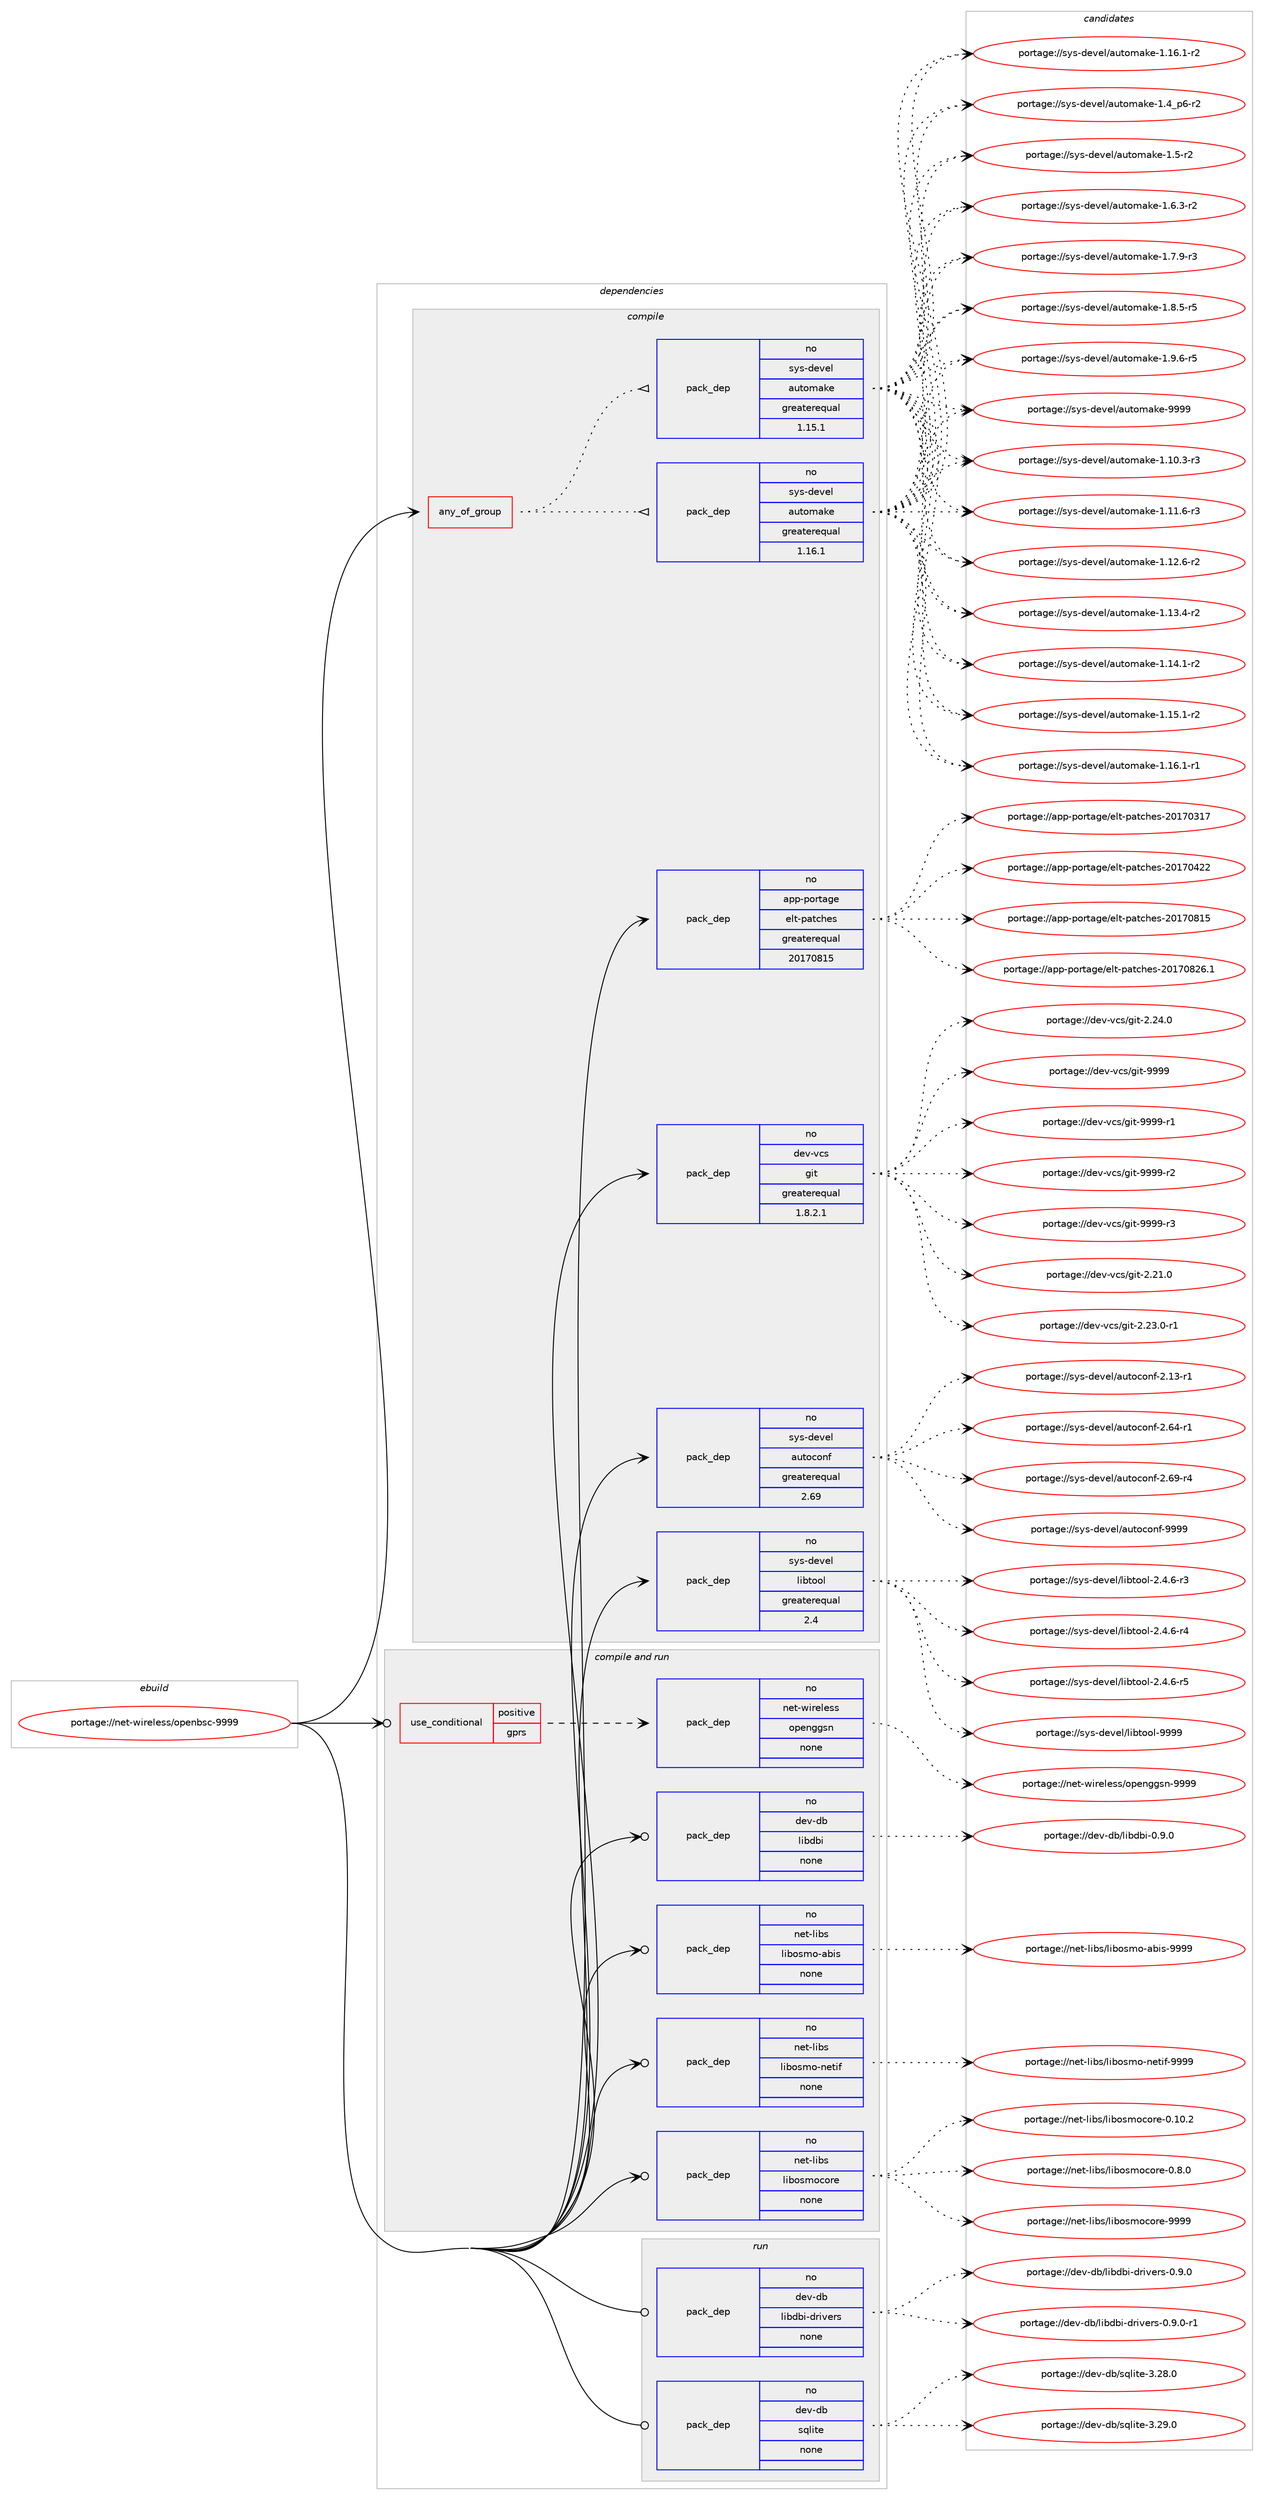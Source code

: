 digraph prolog {

# *************
# Graph options
# *************

newrank=true;
concentrate=true;
compound=true;
graph [rankdir=LR,fontname=Helvetica,fontsize=10,ranksep=1.5];#, ranksep=2.5, nodesep=0.2];
edge  [arrowhead=vee];
node  [fontname=Helvetica,fontsize=10];

# **********
# The ebuild
# **********

subgraph cluster_leftcol {
color=gray;
rank=same;
label=<<i>ebuild</i>>;
id [label="portage://net-wireless/openbsc-9999", color=red, width=4, href="../net-wireless/openbsc-9999.svg"];
}

# ****************
# The dependencies
# ****************

subgraph cluster_midcol {
color=gray;
label=<<i>dependencies</i>>;
subgraph cluster_compile {
fillcolor="#eeeeee";
style=filled;
label=<<i>compile</i>>;
subgraph any6212 {
dependency378309 [label=<<TABLE BORDER="0" CELLBORDER="1" CELLSPACING="0" CELLPADDING="4"><TR><TD CELLPADDING="10">any_of_group</TD></TR></TABLE>>, shape=none, color=red];subgraph pack277201 {
dependency378310 [label=<<TABLE BORDER="0" CELLBORDER="1" CELLSPACING="0" CELLPADDING="4" WIDTH="220"><TR><TD ROWSPAN="6" CELLPADDING="30">pack_dep</TD></TR><TR><TD WIDTH="110">no</TD></TR><TR><TD>sys-devel</TD></TR><TR><TD>automake</TD></TR><TR><TD>greaterequal</TD></TR><TR><TD>1.16.1</TD></TR></TABLE>>, shape=none, color=blue];
}
dependency378309:e -> dependency378310:w [weight=20,style="dotted",arrowhead="oinv"];
subgraph pack277202 {
dependency378311 [label=<<TABLE BORDER="0" CELLBORDER="1" CELLSPACING="0" CELLPADDING="4" WIDTH="220"><TR><TD ROWSPAN="6" CELLPADDING="30">pack_dep</TD></TR><TR><TD WIDTH="110">no</TD></TR><TR><TD>sys-devel</TD></TR><TR><TD>automake</TD></TR><TR><TD>greaterequal</TD></TR><TR><TD>1.15.1</TD></TR></TABLE>>, shape=none, color=blue];
}
dependency378309:e -> dependency378311:w [weight=20,style="dotted",arrowhead="oinv"];
}
id:e -> dependency378309:w [weight=20,style="solid",arrowhead="vee"];
subgraph pack277203 {
dependency378312 [label=<<TABLE BORDER="0" CELLBORDER="1" CELLSPACING="0" CELLPADDING="4" WIDTH="220"><TR><TD ROWSPAN="6" CELLPADDING="30">pack_dep</TD></TR><TR><TD WIDTH="110">no</TD></TR><TR><TD>app-portage</TD></TR><TR><TD>elt-patches</TD></TR><TR><TD>greaterequal</TD></TR><TR><TD>20170815</TD></TR></TABLE>>, shape=none, color=blue];
}
id:e -> dependency378312:w [weight=20,style="solid",arrowhead="vee"];
subgraph pack277204 {
dependency378313 [label=<<TABLE BORDER="0" CELLBORDER="1" CELLSPACING="0" CELLPADDING="4" WIDTH="220"><TR><TD ROWSPAN="6" CELLPADDING="30">pack_dep</TD></TR><TR><TD WIDTH="110">no</TD></TR><TR><TD>dev-vcs</TD></TR><TR><TD>git</TD></TR><TR><TD>greaterequal</TD></TR><TR><TD>1.8.2.1</TD></TR></TABLE>>, shape=none, color=blue];
}
id:e -> dependency378313:w [weight=20,style="solid",arrowhead="vee"];
subgraph pack277205 {
dependency378314 [label=<<TABLE BORDER="0" CELLBORDER="1" CELLSPACING="0" CELLPADDING="4" WIDTH="220"><TR><TD ROWSPAN="6" CELLPADDING="30">pack_dep</TD></TR><TR><TD WIDTH="110">no</TD></TR><TR><TD>sys-devel</TD></TR><TR><TD>autoconf</TD></TR><TR><TD>greaterequal</TD></TR><TR><TD>2.69</TD></TR></TABLE>>, shape=none, color=blue];
}
id:e -> dependency378314:w [weight=20,style="solid",arrowhead="vee"];
subgraph pack277206 {
dependency378315 [label=<<TABLE BORDER="0" CELLBORDER="1" CELLSPACING="0" CELLPADDING="4" WIDTH="220"><TR><TD ROWSPAN="6" CELLPADDING="30">pack_dep</TD></TR><TR><TD WIDTH="110">no</TD></TR><TR><TD>sys-devel</TD></TR><TR><TD>libtool</TD></TR><TR><TD>greaterequal</TD></TR><TR><TD>2.4</TD></TR></TABLE>>, shape=none, color=blue];
}
id:e -> dependency378315:w [weight=20,style="solid",arrowhead="vee"];
}
subgraph cluster_compileandrun {
fillcolor="#eeeeee";
style=filled;
label=<<i>compile and run</i>>;
subgraph cond94693 {
dependency378316 [label=<<TABLE BORDER="0" CELLBORDER="1" CELLSPACING="0" CELLPADDING="4"><TR><TD ROWSPAN="3" CELLPADDING="10">use_conditional</TD></TR><TR><TD>positive</TD></TR><TR><TD>gprs</TD></TR></TABLE>>, shape=none, color=red];
subgraph pack277207 {
dependency378317 [label=<<TABLE BORDER="0" CELLBORDER="1" CELLSPACING="0" CELLPADDING="4" WIDTH="220"><TR><TD ROWSPAN="6" CELLPADDING="30">pack_dep</TD></TR><TR><TD WIDTH="110">no</TD></TR><TR><TD>net-wireless</TD></TR><TR><TD>openggsn</TD></TR><TR><TD>none</TD></TR><TR><TD></TD></TR></TABLE>>, shape=none, color=blue];
}
dependency378316:e -> dependency378317:w [weight=20,style="dashed",arrowhead="vee"];
}
id:e -> dependency378316:w [weight=20,style="solid",arrowhead="odotvee"];
subgraph pack277208 {
dependency378318 [label=<<TABLE BORDER="0" CELLBORDER="1" CELLSPACING="0" CELLPADDING="4" WIDTH="220"><TR><TD ROWSPAN="6" CELLPADDING="30">pack_dep</TD></TR><TR><TD WIDTH="110">no</TD></TR><TR><TD>dev-db</TD></TR><TR><TD>libdbi</TD></TR><TR><TD>none</TD></TR><TR><TD></TD></TR></TABLE>>, shape=none, color=blue];
}
id:e -> dependency378318:w [weight=20,style="solid",arrowhead="odotvee"];
subgraph pack277209 {
dependency378319 [label=<<TABLE BORDER="0" CELLBORDER="1" CELLSPACING="0" CELLPADDING="4" WIDTH="220"><TR><TD ROWSPAN="6" CELLPADDING="30">pack_dep</TD></TR><TR><TD WIDTH="110">no</TD></TR><TR><TD>net-libs</TD></TR><TR><TD>libosmo-abis</TD></TR><TR><TD>none</TD></TR><TR><TD></TD></TR></TABLE>>, shape=none, color=blue];
}
id:e -> dependency378319:w [weight=20,style="solid",arrowhead="odotvee"];
subgraph pack277210 {
dependency378320 [label=<<TABLE BORDER="0" CELLBORDER="1" CELLSPACING="0" CELLPADDING="4" WIDTH="220"><TR><TD ROWSPAN="6" CELLPADDING="30">pack_dep</TD></TR><TR><TD WIDTH="110">no</TD></TR><TR><TD>net-libs</TD></TR><TR><TD>libosmo-netif</TD></TR><TR><TD>none</TD></TR><TR><TD></TD></TR></TABLE>>, shape=none, color=blue];
}
id:e -> dependency378320:w [weight=20,style="solid",arrowhead="odotvee"];
subgraph pack277211 {
dependency378321 [label=<<TABLE BORDER="0" CELLBORDER="1" CELLSPACING="0" CELLPADDING="4" WIDTH="220"><TR><TD ROWSPAN="6" CELLPADDING="30">pack_dep</TD></TR><TR><TD WIDTH="110">no</TD></TR><TR><TD>net-libs</TD></TR><TR><TD>libosmocore</TD></TR><TR><TD>none</TD></TR><TR><TD></TD></TR></TABLE>>, shape=none, color=blue];
}
id:e -> dependency378321:w [weight=20,style="solid",arrowhead="odotvee"];
}
subgraph cluster_run {
fillcolor="#eeeeee";
style=filled;
label=<<i>run</i>>;
subgraph pack277212 {
dependency378322 [label=<<TABLE BORDER="0" CELLBORDER="1" CELLSPACING="0" CELLPADDING="4" WIDTH="220"><TR><TD ROWSPAN="6" CELLPADDING="30">pack_dep</TD></TR><TR><TD WIDTH="110">no</TD></TR><TR><TD>dev-db</TD></TR><TR><TD>libdbi-drivers</TD></TR><TR><TD>none</TD></TR><TR><TD></TD></TR></TABLE>>, shape=none, color=blue];
}
id:e -> dependency378322:w [weight=20,style="solid",arrowhead="odot"];
subgraph pack277213 {
dependency378323 [label=<<TABLE BORDER="0" CELLBORDER="1" CELLSPACING="0" CELLPADDING="4" WIDTH="220"><TR><TD ROWSPAN="6" CELLPADDING="30">pack_dep</TD></TR><TR><TD WIDTH="110">no</TD></TR><TR><TD>dev-db</TD></TR><TR><TD>sqlite</TD></TR><TR><TD>none</TD></TR><TR><TD></TD></TR></TABLE>>, shape=none, color=blue];
}
id:e -> dependency378323:w [weight=20,style="solid",arrowhead="odot"];
}
}

# **************
# The candidates
# **************

subgraph cluster_choices {
rank=same;
color=gray;
label=<<i>candidates</i>>;

subgraph choice277201 {
color=black;
nodesep=1;
choiceportage11512111545100101118101108479711711611110997107101454946494846514511451 [label="portage://sys-devel/automake-1.10.3-r3", color=red, width=4,href="../sys-devel/automake-1.10.3-r3.svg"];
choiceportage11512111545100101118101108479711711611110997107101454946494946544511451 [label="portage://sys-devel/automake-1.11.6-r3", color=red, width=4,href="../sys-devel/automake-1.11.6-r3.svg"];
choiceportage11512111545100101118101108479711711611110997107101454946495046544511450 [label="portage://sys-devel/automake-1.12.6-r2", color=red, width=4,href="../sys-devel/automake-1.12.6-r2.svg"];
choiceportage11512111545100101118101108479711711611110997107101454946495146524511450 [label="portage://sys-devel/automake-1.13.4-r2", color=red, width=4,href="../sys-devel/automake-1.13.4-r2.svg"];
choiceportage11512111545100101118101108479711711611110997107101454946495246494511450 [label="portage://sys-devel/automake-1.14.1-r2", color=red, width=4,href="../sys-devel/automake-1.14.1-r2.svg"];
choiceportage11512111545100101118101108479711711611110997107101454946495346494511450 [label="portage://sys-devel/automake-1.15.1-r2", color=red, width=4,href="../sys-devel/automake-1.15.1-r2.svg"];
choiceportage11512111545100101118101108479711711611110997107101454946495446494511449 [label="portage://sys-devel/automake-1.16.1-r1", color=red, width=4,href="../sys-devel/automake-1.16.1-r1.svg"];
choiceportage11512111545100101118101108479711711611110997107101454946495446494511450 [label="portage://sys-devel/automake-1.16.1-r2", color=red, width=4,href="../sys-devel/automake-1.16.1-r2.svg"];
choiceportage115121115451001011181011084797117116111109971071014549465295112544511450 [label="portage://sys-devel/automake-1.4_p6-r2", color=red, width=4,href="../sys-devel/automake-1.4_p6-r2.svg"];
choiceportage11512111545100101118101108479711711611110997107101454946534511450 [label="portage://sys-devel/automake-1.5-r2", color=red, width=4,href="../sys-devel/automake-1.5-r2.svg"];
choiceportage115121115451001011181011084797117116111109971071014549465446514511450 [label="portage://sys-devel/automake-1.6.3-r2", color=red, width=4,href="../sys-devel/automake-1.6.3-r2.svg"];
choiceportage115121115451001011181011084797117116111109971071014549465546574511451 [label="portage://sys-devel/automake-1.7.9-r3", color=red, width=4,href="../sys-devel/automake-1.7.9-r3.svg"];
choiceportage115121115451001011181011084797117116111109971071014549465646534511453 [label="portage://sys-devel/automake-1.8.5-r5", color=red, width=4,href="../sys-devel/automake-1.8.5-r5.svg"];
choiceportage115121115451001011181011084797117116111109971071014549465746544511453 [label="portage://sys-devel/automake-1.9.6-r5", color=red, width=4,href="../sys-devel/automake-1.9.6-r5.svg"];
choiceportage115121115451001011181011084797117116111109971071014557575757 [label="portage://sys-devel/automake-9999", color=red, width=4,href="../sys-devel/automake-9999.svg"];
dependency378310:e -> choiceportage11512111545100101118101108479711711611110997107101454946494846514511451:w [style=dotted,weight="100"];
dependency378310:e -> choiceportage11512111545100101118101108479711711611110997107101454946494946544511451:w [style=dotted,weight="100"];
dependency378310:e -> choiceportage11512111545100101118101108479711711611110997107101454946495046544511450:w [style=dotted,weight="100"];
dependency378310:e -> choiceportage11512111545100101118101108479711711611110997107101454946495146524511450:w [style=dotted,weight="100"];
dependency378310:e -> choiceportage11512111545100101118101108479711711611110997107101454946495246494511450:w [style=dotted,weight="100"];
dependency378310:e -> choiceportage11512111545100101118101108479711711611110997107101454946495346494511450:w [style=dotted,weight="100"];
dependency378310:e -> choiceportage11512111545100101118101108479711711611110997107101454946495446494511449:w [style=dotted,weight="100"];
dependency378310:e -> choiceportage11512111545100101118101108479711711611110997107101454946495446494511450:w [style=dotted,weight="100"];
dependency378310:e -> choiceportage115121115451001011181011084797117116111109971071014549465295112544511450:w [style=dotted,weight="100"];
dependency378310:e -> choiceportage11512111545100101118101108479711711611110997107101454946534511450:w [style=dotted,weight="100"];
dependency378310:e -> choiceportage115121115451001011181011084797117116111109971071014549465446514511450:w [style=dotted,weight="100"];
dependency378310:e -> choiceportage115121115451001011181011084797117116111109971071014549465546574511451:w [style=dotted,weight="100"];
dependency378310:e -> choiceportage115121115451001011181011084797117116111109971071014549465646534511453:w [style=dotted,weight="100"];
dependency378310:e -> choiceportage115121115451001011181011084797117116111109971071014549465746544511453:w [style=dotted,weight="100"];
dependency378310:e -> choiceportage115121115451001011181011084797117116111109971071014557575757:w [style=dotted,weight="100"];
}
subgraph choice277202 {
color=black;
nodesep=1;
choiceportage11512111545100101118101108479711711611110997107101454946494846514511451 [label="portage://sys-devel/automake-1.10.3-r3", color=red, width=4,href="../sys-devel/automake-1.10.3-r3.svg"];
choiceportage11512111545100101118101108479711711611110997107101454946494946544511451 [label="portage://sys-devel/automake-1.11.6-r3", color=red, width=4,href="../sys-devel/automake-1.11.6-r3.svg"];
choiceportage11512111545100101118101108479711711611110997107101454946495046544511450 [label="portage://sys-devel/automake-1.12.6-r2", color=red, width=4,href="../sys-devel/automake-1.12.6-r2.svg"];
choiceportage11512111545100101118101108479711711611110997107101454946495146524511450 [label="portage://sys-devel/automake-1.13.4-r2", color=red, width=4,href="../sys-devel/automake-1.13.4-r2.svg"];
choiceportage11512111545100101118101108479711711611110997107101454946495246494511450 [label="portage://sys-devel/automake-1.14.1-r2", color=red, width=4,href="../sys-devel/automake-1.14.1-r2.svg"];
choiceportage11512111545100101118101108479711711611110997107101454946495346494511450 [label="portage://sys-devel/automake-1.15.1-r2", color=red, width=4,href="../sys-devel/automake-1.15.1-r2.svg"];
choiceportage11512111545100101118101108479711711611110997107101454946495446494511449 [label="portage://sys-devel/automake-1.16.1-r1", color=red, width=4,href="../sys-devel/automake-1.16.1-r1.svg"];
choiceportage11512111545100101118101108479711711611110997107101454946495446494511450 [label="portage://sys-devel/automake-1.16.1-r2", color=red, width=4,href="../sys-devel/automake-1.16.1-r2.svg"];
choiceportage115121115451001011181011084797117116111109971071014549465295112544511450 [label="portage://sys-devel/automake-1.4_p6-r2", color=red, width=4,href="../sys-devel/automake-1.4_p6-r2.svg"];
choiceportage11512111545100101118101108479711711611110997107101454946534511450 [label="portage://sys-devel/automake-1.5-r2", color=red, width=4,href="../sys-devel/automake-1.5-r2.svg"];
choiceportage115121115451001011181011084797117116111109971071014549465446514511450 [label="portage://sys-devel/automake-1.6.3-r2", color=red, width=4,href="../sys-devel/automake-1.6.3-r2.svg"];
choiceportage115121115451001011181011084797117116111109971071014549465546574511451 [label="portage://sys-devel/automake-1.7.9-r3", color=red, width=4,href="../sys-devel/automake-1.7.9-r3.svg"];
choiceportage115121115451001011181011084797117116111109971071014549465646534511453 [label="portage://sys-devel/automake-1.8.5-r5", color=red, width=4,href="../sys-devel/automake-1.8.5-r5.svg"];
choiceportage115121115451001011181011084797117116111109971071014549465746544511453 [label="portage://sys-devel/automake-1.9.6-r5", color=red, width=4,href="../sys-devel/automake-1.9.6-r5.svg"];
choiceportage115121115451001011181011084797117116111109971071014557575757 [label="portage://sys-devel/automake-9999", color=red, width=4,href="../sys-devel/automake-9999.svg"];
dependency378311:e -> choiceportage11512111545100101118101108479711711611110997107101454946494846514511451:w [style=dotted,weight="100"];
dependency378311:e -> choiceportage11512111545100101118101108479711711611110997107101454946494946544511451:w [style=dotted,weight="100"];
dependency378311:e -> choiceportage11512111545100101118101108479711711611110997107101454946495046544511450:w [style=dotted,weight="100"];
dependency378311:e -> choiceportage11512111545100101118101108479711711611110997107101454946495146524511450:w [style=dotted,weight="100"];
dependency378311:e -> choiceportage11512111545100101118101108479711711611110997107101454946495246494511450:w [style=dotted,weight="100"];
dependency378311:e -> choiceportage11512111545100101118101108479711711611110997107101454946495346494511450:w [style=dotted,weight="100"];
dependency378311:e -> choiceportage11512111545100101118101108479711711611110997107101454946495446494511449:w [style=dotted,weight="100"];
dependency378311:e -> choiceportage11512111545100101118101108479711711611110997107101454946495446494511450:w [style=dotted,weight="100"];
dependency378311:e -> choiceportage115121115451001011181011084797117116111109971071014549465295112544511450:w [style=dotted,weight="100"];
dependency378311:e -> choiceportage11512111545100101118101108479711711611110997107101454946534511450:w [style=dotted,weight="100"];
dependency378311:e -> choiceportage115121115451001011181011084797117116111109971071014549465446514511450:w [style=dotted,weight="100"];
dependency378311:e -> choiceportage115121115451001011181011084797117116111109971071014549465546574511451:w [style=dotted,weight="100"];
dependency378311:e -> choiceportage115121115451001011181011084797117116111109971071014549465646534511453:w [style=dotted,weight="100"];
dependency378311:e -> choiceportage115121115451001011181011084797117116111109971071014549465746544511453:w [style=dotted,weight="100"];
dependency378311:e -> choiceportage115121115451001011181011084797117116111109971071014557575757:w [style=dotted,weight="100"];
}
subgraph choice277203 {
color=black;
nodesep=1;
choiceportage97112112451121111141169710310147101108116451129711699104101115455048495548514955 [label="portage://app-portage/elt-patches-20170317", color=red, width=4,href="../app-portage/elt-patches-20170317.svg"];
choiceportage97112112451121111141169710310147101108116451129711699104101115455048495548525050 [label="portage://app-portage/elt-patches-20170422", color=red, width=4,href="../app-portage/elt-patches-20170422.svg"];
choiceportage97112112451121111141169710310147101108116451129711699104101115455048495548564953 [label="portage://app-portage/elt-patches-20170815", color=red, width=4,href="../app-portage/elt-patches-20170815.svg"];
choiceportage971121124511211111411697103101471011081164511297116991041011154550484955485650544649 [label="portage://app-portage/elt-patches-20170826.1", color=red, width=4,href="../app-portage/elt-patches-20170826.1.svg"];
dependency378312:e -> choiceportage97112112451121111141169710310147101108116451129711699104101115455048495548514955:w [style=dotted,weight="100"];
dependency378312:e -> choiceportage97112112451121111141169710310147101108116451129711699104101115455048495548525050:w [style=dotted,weight="100"];
dependency378312:e -> choiceportage97112112451121111141169710310147101108116451129711699104101115455048495548564953:w [style=dotted,weight="100"];
dependency378312:e -> choiceportage971121124511211111411697103101471011081164511297116991041011154550484955485650544649:w [style=dotted,weight="100"];
}
subgraph choice277204 {
color=black;
nodesep=1;
choiceportage10010111845118991154710310511645504650494648 [label="portage://dev-vcs/git-2.21.0", color=red, width=4,href="../dev-vcs/git-2.21.0.svg"];
choiceportage100101118451189911547103105116455046505146484511449 [label="portage://dev-vcs/git-2.23.0-r1", color=red, width=4,href="../dev-vcs/git-2.23.0-r1.svg"];
choiceportage10010111845118991154710310511645504650524648 [label="portage://dev-vcs/git-2.24.0", color=red, width=4,href="../dev-vcs/git-2.24.0.svg"];
choiceportage1001011184511899115471031051164557575757 [label="portage://dev-vcs/git-9999", color=red, width=4,href="../dev-vcs/git-9999.svg"];
choiceportage10010111845118991154710310511645575757574511449 [label="portage://dev-vcs/git-9999-r1", color=red, width=4,href="../dev-vcs/git-9999-r1.svg"];
choiceportage10010111845118991154710310511645575757574511450 [label="portage://dev-vcs/git-9999-r2", color=red, width=4,href="../dev-vcs/git-9999-r2.svg"];
choiceportage10010111845118991154710310511645575757574511451 [label="portage://dev-vcs/git-9999-r3", color=red, width=4,href="../dev-vcs/git-9999-r3.svg"];
dependency378313:e -> choiceportage10010111845118991154710310511645504650494648:w [style=dotted,weight="100"];
dependency378313:e -> choiceportage100101118451189911547103105116455046505146484511449:w [style=dotted,weight="100"];
dependency378313:e -> choiceportage10010111845118991154710310511645504650524648:w [style=dotted,weight="100"];
dependency378313:e -> choiceportage1001011184511899115471031051164557575757:w [style=dotted,weight="100"];
dependency378313:e -> choiceportage10010111845118991154710310511645575757574511449:w [style=dotted,weight="100"];
dependency378313:e -> choiceportage10010111845118991154710310511645575757574511450:w [style=dotted,weight="100"];
dependency378313:e -> choiceportage10010111845118991154710310511645575757574511451:w [style=dotted,weight="100"];
}
subgraph choice277205 {
color=black;
nodesep=1;
choiceportage1151211154510010111810110847971171161119911111010245504649514511449 [label="portage://sys-devel/autoconf-2.13-r1", color=red, width=4,href="../sys-devel/autoconf-2.13-r1.svg"];
choiceportage1151211154510010111810110847971171161119911111010245504654524511449 [label="portage://sys-devel/autoconf-2.64-r1", color=red, width=4,href="../sys-devel/autoconf-2.64-r1.svg"];
choiceportage1151211154510010111810110847971171161119911111010245504654574511452 [label="portage://sys-devel/autoconf-2.69-r4", color=red, width=4,href="../sys-devel/autoconf-2.69-r4.svg"];
choiceportage115121115451001011181011084797117116111991111101024557575757 [label="portage://sys-devel/autoconf-9999", color=red, width=4,href="../sys-devel/autoconf-9999.svg"];
dependency378314:e -> choiceportage1151211154510010111810110847971171161119911111010245504649514511449:w [style=dotted,weight="100"];
dependency378314:e -> choiceportage1151211154510010111810110847971171161119911111010245504654524511449:w [style=dotted,weight="100"];
dependency378314:e -> choiceportage1151211154510010111810110847971171161119911111010245504654574511452:w [style=dotted,weight="100"];
dependency378314:e -> choiceportage115121115451001011181011084797117116111991111101024557575757:w [style=dotted,weight="100"];
}
subgraph choice277206 {
color=black;
nodesep=1;
choiceportage1151211154510010111810110847108105981161111111084550465246544511451 [label="portage://sys-devel/libtool-2.4.6-r3", color=red, width=4,href="../sys-devel/libtool-2.4.6-r3.svg"];
choiceportage1151211154510010111810110847108105981161111111084550465246544511452 [label="portage://sys-devel/libtool-2.4.6-r4", color=red, width=4,href="../sys-devel/libtool-2.4.6-r4.svg"];
choiceportage1151211154510010111810110847108105981161111111084550465246544511453 [label="portage://sys-devel/libtool-2.4.6-r5", color=red, width=4,href="../sys-devel/libtool-2.4.6-r5.svg"];
choiceportage1151211154510010111810110847108105981161111111084557575757 [label="portage://sys-devel/libtool-9999", color=red, width=4,href="../sys-devel/libtool-9999.svg"];
dependency378315:e -> choiceportage1151211154510010111810110847108105981161111111084550465246544511451:w [style=dotted,weight="100"];
dependency378315:e -> choiceportage1151211154510010111810110847108105981161111111084550465246544511452:w [style=dotted,weight="100"];
dependency378315:e -> choiceportage1151211154510010111810110847108105981161111111084550465246544511453:w [style=dotted,weight="100"];
dependency378315:e -> choiceportage1151211154510010111810110847108105981161111111084557575757:w [style=dotted,weight="100"];
}
subgraph choice277207 {
color=black;
nodesep=1;
choiceportage11010111645119105114101108101115115471111121011101031031151104557575757 [label="portage://net-wireless/openggsn-9999", color=red, width=4,href="../net-wireless/openggsn-9999.svg"];
dependency378317:e -> choiceportage11010111645119105114101108101115115471111121011101031031151104557575757:w [style=dotted,weight="100"];
}
subgraph choice277208 {
color=black;
nodesep=1;
choiceportage1001011184510098471081059810098105454846574648 [label="portage://dev-db/libdbi-0.9.0", color=red, width=4,href="../dev-db/libdbi-0.9.0.svg"];
dependency378318:e -> choiceportage1001011184510098471081059810098105454846574648:w [style=dotted,weight="100"];
}
subgraph choice277209 {
color=black;
nodesep=1;
choiceportage110101116451081059811547108105981111151091114597981051154557575757 [label="portage://net-libs/libosmo-abis-9999", color=red, width=4,href="../net-libs/libosmo-abis-9999.svg"];
dependency378319:e -> choiceportage110101116451081059811547108105981111151091114597981051154557575757:w [style=dotted,weight="100"];
}
subgraph choice277210 {
color=black;
nodesep=1;
choiceportage11010111645108105981154710810598111115109111451101011161051024557575757 [label="portage://net-libs/libosmo-netif-9999", color=red, width=4,href="../net-libs/libosmo-netif-9999.svg"];
dependency378320:e -> choiceportage11010111645108105981154710810598111115109111451101011161051024557575757:w [style=dotted,weight="100"];
}
subgraph choice277211 {
color=black;
nodesep=1;
choiceportage110101116451081059811547108105981111151091119911111410145484649484650 [label="portage://net-libs/libosmocore-0.10.2", color=red, width=4,href="../net-libs/libosmocore-0.10.2.svg"];
choiceportage1101011164510810598115471081059811111510911199111114101454846564648 [label="portage://net-libs/libosmocore-0.8.0", color=red, width=4,href="../net-libs/libosmocore-0.8.0.svg"];
choiceportage11010111645108105981154710810598111115109111991111141014557575757 [label="portage://net-libs/libosmocore-9999", color=red, width=4,href="../net-libs/libosmocore-9999.svg"];
dependency378321:e -> choiceportage110101116451081059811547108105981111151091119911111410145484649484650:w [style=dotted,weight="100"];
dependency378321:e -> choiceportage1101011164510810598115471081059811111510911199111114101454846564648:w [style=dotted,weight="100"];
dependency378321:e -> choiceportage11010111645108105981154710810598111115109111991111141014557575757:w [style=dotted,weight="100"];
}
subgraph choice277212 {
color=black;
nodesep=1;
choiceportage100101118451009847108105981009810545100114105118101114115454846574648 [label="portage://dev-db/libdbi-drivers-0.9.0", color=red, width=4,href="../dev-db/libdbi-drivers-0.9.0.svg"];
choiceportage1001011184510098471081059810098105451001141051181011141154548465746484511449 [label="portage://dev-db/libdbi-drivers-0.9.0-r1", color=red, width=4,href="../dev-db/libdbi-drivers-0.9.0-r1.svg"];
dependency378322:e -> choiceportage100101118451009847108105981009810545100114105118101114115454846574648:w [style=dotted,weight="100"];
dependency378322:e -> choiceportage1001011184510098471081059810098105451001141051181011141154548465746484511449:w [style=dotted,weight="100"];
}
subgraph choice277213 {
color=black;
nodesep=1;
choiceportage10010111845100984711511310810511610145514650564648 [label="portage://dev-db/sqlite-3.28.0", color=red, width=4,href="../dev-db/sqlite-3.28.0.svg"];
choiceportage10010111845100984711511310810511610145514650574648 [label="portage://dev-db/sqlite-3.29.0", color=red, width=4,href="../dev-db/sqlite-3.29.0.svg"];
dependency378323:e -> choiceportage10010111845100984711511310810511610145514650564648:w [style=dotted,weight="100"];
dependency378323:e -> choiceportage10010111845100984711511310810511610145514650574648:w [style=dotted,weight="100"];
}
}

}
